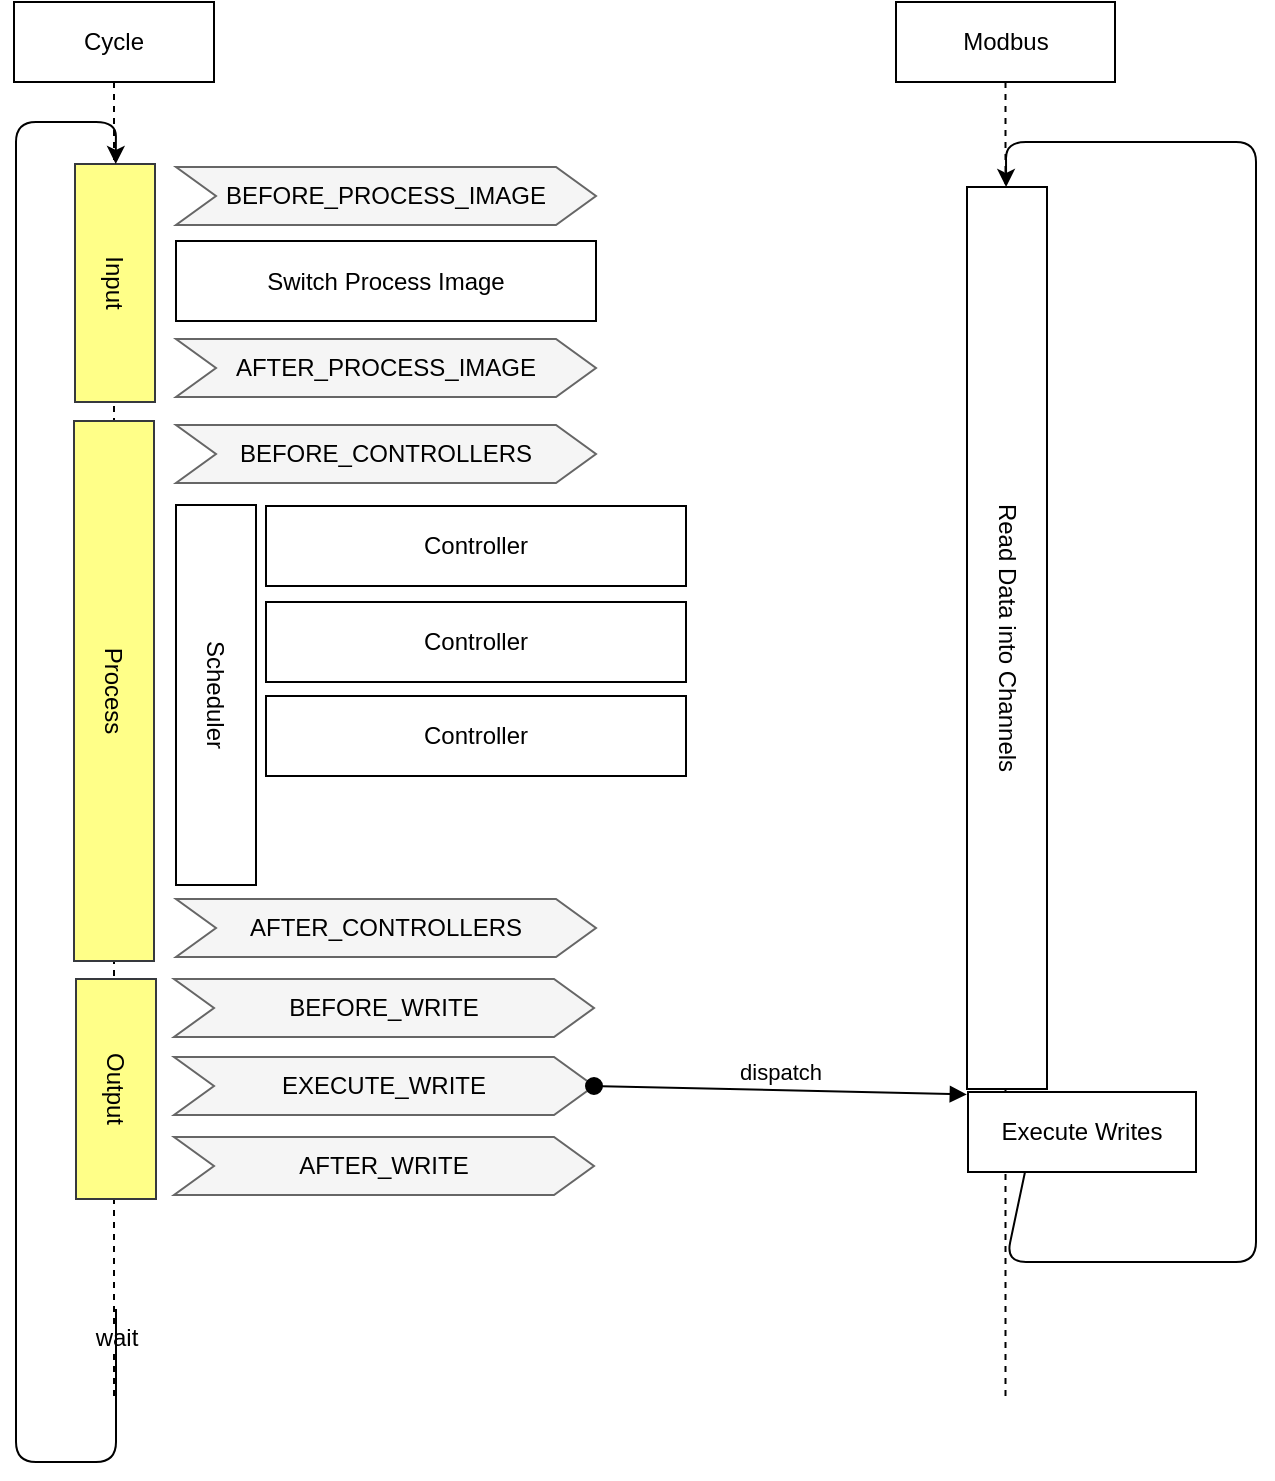 <mxfile version="10.1.6" type="device"><diagram id="b1ef84fc-deb7-31a1-76a1-56fcfa1ee625" name="Page-1"><mxGraphModel dx="856" dy="510" grid="1" gridSize="10" guides="1" tooltips="1" connect="1" arrows="1" fold="1" page="1" pageScale="1" pageWidth="1169" pageHeight="827" background="#ffffff" math="0" shadow="0"><root><mxCell id="0"/><mxCell id="1" parent="0"/><mxCell id="114" value="Cycle" style="shape=umlLifeline;perimeter=lifelinePerimeter;whiteSpace=wrap;html=1;container=1;collapsible=0;recursiveResize=0;outlineConnect=0;rounded=0;shadow=0;glass=0;comic=0;strokeColor=#000000;fillColor=#ffffff;fontColor=#000000;" parent="1" vertex="1"><mxGeometry x="169" y="30" width="100" height="700" as="geometry"/></mxCell><mxCell id="89" value="Process" style="rounded=0;whiteSpace=wrap;html=1;strokeColor=#36393d;fillColor=#ffff88;fontColor=#000000;rotation=90;" parent="1" vertex="1"><mxGeometry x="84" y="354.5" width="270" height="40" as="geometry"/></mxCell><mxCell id="97" value="Scheduler" style="rounded=0;whiteSpace=wrap;html=1;strokeColor=#000000;fillColor=#ffffff;fontColor=#000000;direction=west;rotation=90;" parent="1" vertex="1"><mxGeometry x="175" y="356.5" width="190" height="40" as="geometry"/></mxCell><mxCell id="98" value="Controller" style="rounded=0;whiteSpace=wrap;html=1;strokeColor=#000000;fillColor=#ffffff;fontColor=#000000;" parent="1" vertex="1"><mxGeometry x="295" y="282" width="210" height="40" as="geometry"/></mxCell><mxCell id="99" value="Controller&lt;br&gt;" style="rounded=0;whiteSpace=wrap;html=1;strokeColor=#000000;fillColor=#ffffff;fontColor=#000000;" parent="1" vertex="1"><mxGeometry x="295" y="330" width="210" height="40" as="geometry"/></mxCell><mxCell id="101" value="Controller&lt;br&gt;" style="rounded=0;whiteSpace=wrap;html=1;strokeColor=#000000;fillColor=#ffffff;fontColor=#000000;" parent="1" vertex="1"><mxGeometry x="295" y="377" width="210" height="40" as="geometry"/></mxCell><mxCell id="102" value="Input" style="rounded=0;whiteSpace=wrap;html=1;strokeColor=#36393d;fillColor=#ffff88;fontColor=#000000;rotation=90;" parent="1" vertex="1"><mxGeometry x="160" y="150.5" width="119" height="40" as="geometry"/></mxCell><mxCell id="103" value="&lt;span&gt;BEFORE_PROCESS_IMAGE&lt;/span&gt;" style="shape=step;perimeter=stepPerimeter;whiteSpace=wrap;html=1;fixedSize=1;rounded=0;shadow=0;glass=0;comic=0;strokeColor=#666666;fillColor=#f5f5f5;fontColor=#000000;" parent="1" vertex="1"><mxGeometry x="250" y="112.5" width="210" height="29" as="geometry"/></mxCell><mxCell id="104" value="Switch Process Image" style="rounded=0;whiteSpace=wrap;html=1;strokeColor=#000000;fillColor=#ffffff;fontColor=#000000;" parent="1" vertex="1"><mxGeometry x="250" y="149.5" width="210" height="40" as="geometry"/></mxCell><mxCell id="105" value="AFTER_PROCESS_IMAGE&lt;br&gt;" style="shape=step;perimeter=stepPerimeter;whiteSpace=wrap;html=1;fixedSize=1;rounded=0;shadow=0;glass=0;comic=0;strokeColor=#666666;fillColor=#f5f5f5;fontColor=#000000;" parent="1" vertex="1"><mxGeometry x="250" y="198.5" width="210" height="29" as="geometry"/></mxCell><mxCell id="106" value="BEFORE_CONTROLLERS&lt;br&gt;" style="shape=step;perimeter=stepPerimeter;whiteSpace=wrap;html=1;fixedSize=1;rounded=0;shadow=0;glass=0;comic=0;strokeColor=#666666;fillColor=#f5f5f5;fontColor=#000000;" parent="1" vertex="1"><mxGeometry x="250" y="241.5" width="210" height="29" as="geometry"/></mxCell><mxCell id="107" value="AFTER_CONTROLLERS&lt;br&gt;" style="shape=step;perimeter=stepPerimeter;whiteSpace=wrap;html=1;fixedSize=1;rounded=0;shadow=0;glass=0;comic=0;strokeColor=#666666;fillColor=#f5f5f5;fontColor=#000000;" parent="1" vertex="1"><mxGeometry x="250" y="478.5" width="210" height="29" as="geometry"/></mxCell><mxCell id="108" value="Output&lt;br&gt;" style="rounded=0;whiteSpace=wrap;html=1;strokeColor=#36393d;fillColor=#ffff88;fontColor=#000000;rotation=90;" parent="1" vertex="1"><mxGeometry x="165" y="553.5" width="110" height="40" as="geometry"/></mxCell><mxCell id="109" value="BEFORE_WRITE&lt;br&gt;" style="shape=step;perimeter=stepPerimeter;whiteSpace=wrap;html=1;fixedSize=1;rounded=0;shadow=0;glass=0;comic=0;strokeColor=#666666;fillColor=#f5f5f5;fontColor=#000000;" parent="1" vertex="1"><mxGeometry x="249" y="518.5" width="210" height="29" as="geometry"/></mxCell><mxCell id="110" value="EXECUTE_WRITE&lt;br&gt;" style="shape=step;perimeter=stepPerimeter;whiteSpace=wrap;html=1;fixedSize=1;rounded=0;shadow=0;glass=0;comic=0;strokeColor=#666666;fillColor=#f5f5f5;fontColor=#000000;" parent="1" vertex="1"><mxGeometry x="249" y="557.5" width="210" height="29" as="geometry"/></mxCell><mxCell id="111" value="AFTER_WRITE&lt;br&gt;" style="shape=step;perimeter=stepPerimeter;whiteSpace=wrap;html=1;fixedSize=1;rounded=0;shadow=0;glass=0;comic=0;strokeColor=#666666;fillColor=#f5f5f5;fontColor=#000000;" parent="1" vertex="1"><mxGeometry x="249" y="597.5" width="210" height="29" as="geometry"/></mxCell><mxCell id="112" value="wait" style="shape=image;html=1;verticalAlign=top;verticalLabelPosition=bottom;labelBackgroundColor=#ffffff;imageAspect=0;aspect=fixed;image=https://cdn2.iconfinder.com/data/icons/pittogrammi/142/10-128.png;rounded=0;shadow=0;glass=0;comic=0;strokeColor=#000000;fillColor=#ffffff;fontColor=#000000;" parent="1" vertex="1"><mxGeometry x="199" y="641.5" width="42" height="42" as="geometry"/></mxCell><mxCell id="115" value="Modbus" style="shape=umlLifeline;perimeter=lifelinePerimeter;whiteSpace=wrap;html=1;container=1;collapsible=0;recursiveResize=0;outlineConnect=0;rounded=0;shadow=0;glass=0;comic=0;strokeColor=#000000;fillColor=#ffffff;fontColor=#000000;" parent="1" vertex="1"><mxGeometry x="610" y="30" width="109.5" height="700" as="geometry"/></mxCell><mxCell id="117" value="Read Data into Channels" style="rounded=0;whiteSpace=wrap;html=1;strokeColor=#000000;fillColor=#ffffff;fontColor=#000000;rotation=90;" parent="1" vertex="1"><mxGeometry x="440" y="328" width="451" height="40" as="geometry"/></mxCell><mxCell id="118" value="dispatch" style="html=1;verticalAlign=bottom;startArrow=oval;startFill=1;endArrow=block;startSize=8;fontColor=#000000;exitX=1;exitY=0.5;entryX=1.006;entryY=1.002;entryPerimeter=0;" parent="1" source="110" target="117" edge="1"><mxGeometry width="60" relative="1" as="geometry"><mxPoint x="170" y="750" as="sourcePoint"/><mxPoint x="600" y="580" as="targetPoint"/></mxGeometry></mxCell><mxCell id="120" value="Execute Writes&lt;br&gt;" style="rounded=0;whiteSpace=wrap;html=1;strokeColor=#000000;fillColor=#ffffff;fontColor=#000000;" parent="1" vertex="1"><mxGeometry x="646" y="575" width="114" height="40" as="geometry"/></mxCell><mxCell id="123" value="" style="endArrow=classic;html=1;fontColor=#000000;" parent="1" source="112" target="102" edge="1"><mxGeometry width="50" height="50" relative="1" as="geometry"><mxPoint x="170" y="800" as="sourcePoint"/><mxPoint x="320" y="780" as="targetPoint"/><Array as="points"><mxPoint x="220" y="760"/><mxPoint x="170" y="760"/><mxPoint x="170" y="90"/><mxPoint x="220" y="90"/></Array></mxGeometry></mxCell><mxCell id="124" value="" style="endArrow=none;html=1;fontColor=#000000;entryX=0.25;entryY=1;startArrow=classic;startFill=1;endFill=0;" parent="1" source="117" target="120" edge="1"><mxGeometry width="50" height="50" relative="1" as="geometry"><mxPoint x="740" y="730" as="sourcePoint"/><mxPoint x="790" y="680" as="targetPoint"/><Array as="points"><mxPoint x="665" y="100"/><mxPoint x="790" y="100"/><mxPoint x="790" y="660"/><mxPoint x="665" y="660"/></Array></mxGeometry></mxCell></root></mxGraphModel></diagram></mxfile>